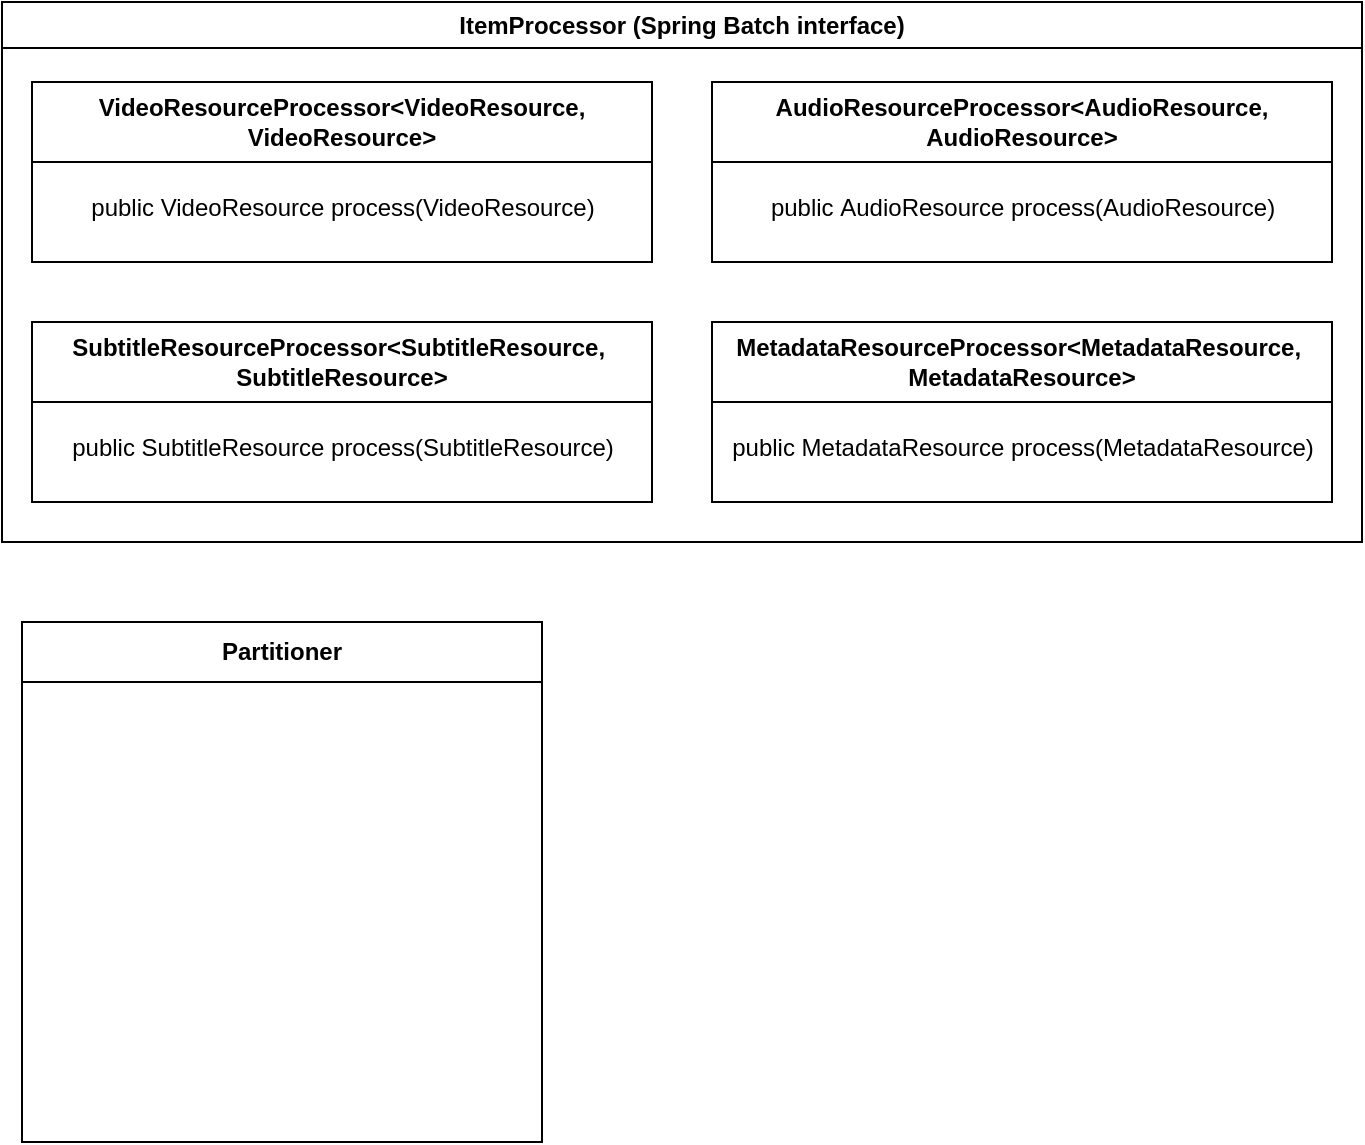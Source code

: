 <mxfile version="21.7.2" type="github">
  <diagram id="C5RBs43oDa-KdzZeNtuy" name="Page-1">
    <mxGraphModel dx="796" dy="511" grid="1" gridSize="10" guides="1" tooltips="1" connect="1" arrows="1" fold="1" page="1" pageScale="1" pageWidth="827" pageHeight="1169" math="0" shadow="0">
      <root>
        <mxCell id="WIyWlLk6GJQsqaUBKTNV-0" />
        <mxCell id="WIyWlLk6GJQsqaUBKTNV-1" parent="WIyWlLk6GJQsqaUBKTNV-0" />
        <mxCell id="xhrcqTqYB2kPX1ObUqS4-6" value="ItemProcessor (Spring Batch interface)" style="swimlane;whiteSpace=wrap;html=1;" vertex="1" parent="WIyWlLk6GJQsqaUBKTNV-1">
          <mxGeometry x="130" y="70" width="680" height="270" as="geometry" />
        </mxCell>
        <mxCell id="xhrcqTqYB2kPX1ObUqS4-8" value="VideoResourceProcessor&amp;lt;VideoResource, VideoResource&amp;gt;" style="swimlane;whiteSpace=wrap;html=1;startSize=40;" vertex="1" parent="xhrcqTqYB2kPX1ObUqS4-6">
          <mxGeometry x="15" y="40" width="310" height="90" as="geometry" />
        </mxCell>
        <mxCell id="xhrcqTqYB2kPX1ObUqS4-11" value="public VideoResource process(VideoResource)" style="text;html=1;align=center;verticalAlign=middle;resizable=0;points=[];autosize=1;strokeColor=none;fillColor=none;" vertex="1" parent="xhrcqTqYB2kPX1ObUqS4-8">
          <mxGeometry x="15" y="48" width="280" height="30" as="geometry" />
        </mxCell>
        <mxCell id="xhrcqTqYB2kPX1ObUqS4-12" value="&lt;div&gt;AudioResourceProcessor&amp;lt;AudioResource, &lt;br&gt;&lt;/div&gt;&lt;div&gt;AudioResource&amp;gt;&lt;/div&gt;" style="swimlane;whiteSpace=wrap;html=1;startSize=40;" vertex="1" parent="xhrcqTqYB2kPX1ObUqS4-6">
          <mxGeometry x="355" y="40" width="310" height="90" as="geometry" />
        </mxCell>
        <mxCell id="xhrcqTqYB2kPX1ObUqS4-13" value="public&amp;nbsp;AudioResource process(AudioResource)" style="text;html=1;align=center;verticalAlign=middle;resizable=0;points=[];autosize=1;strokeColor=none;fillColor=none;" vertex="1" parent="xhrcqTqYB2kPX1ObUqS4-12">
          <mxGeometry x="15" y="48" width="280" height="30" as="geometry" />
        </mxCell>
        <mxCell id="xhrcqTqYB2kPX1ObUqS4-14" value="&lt;div&gt;SubtitleResourceProcessor&amp;lt;SubtitleResource,&amp;nbsp;&lt;br&gt;&lt;/div&gt;&lt;div&gt;SubtitleResource&amp;gt;&lt;/div&gt;" style="swimlane;whiteSpace=wrap;html=1;startSize=40;" vertex="1" parent="xhrcqTqYB2kPX1ObUqS4-6">
          <mxGeometry x="15" y="160" width="310" height="90" as="geometry" />
        </mxCell>
        <mxCell id="xhrcqTqYB2kPX1ObUqS4-15" value="public&amp;nbsp;SubtitleResource process(SubtitleResource)" style="text;html=1;align=center;verticalAlign=middle;resizable=0;points=[];autosize=1;strokeColor=none;fillColor=none;" vertex="1" parent="xhrcqTqYB2kPX1ObUqS4-14">
          <mxGeometry x="10" y="48" width="290" height="30" as="geometry" />
        </mxCell>
        <mxCell id="xhrcqTqYB2kPX1ObUqS4-16" value="&lt;div&gt;MetadataResourceProcessor&amp;lt;MetadataResource,&amp;nbsp;&lt;br&gt;&lt;/div&gt;&lt;div&gt;MetadataResource&amp;gt;&lt;/div&gt;" style="swimlane;whiteSpace=wrap;html=1;startSize=40;" vertex="1" parent="xhrcqTqYB2kPX1ObUqS4-6">
          <mxGeometry x="355" y="160" width="310" height="90" as="geometry" />
        </mxCell>
        <mxCell id="xhrcqTqYB2kPX1ObUqS4-17" value="public&amp;nbsp;MetadataResource process(MetadataResource)" style="text;html=1;align=center;verticalAlign=middle;resizable=0;points=[];autosize=1;strokeColor=none;fillColor=none;" vertex="1" parent="xhrcqTqYB2kPX1ObUqS4-16">
          <mxGeometry y="48" width="310" height="30" as="geometry" />
        </mxCell>
        <mxCell id="xhrcqTqYB2kPX1ObUqS4-32" value="Partitioner" style="swimlane;whiteSpace=wrap;html=1;startSize=30;" vertex="1" parent="WIyWlLk6GJQsqaUBKTNV-1">
          <mxGeometry x="140" y="380" width="260" height="260" as="geometry" />
        </mxCell>
      </root>
    </mxGraphModel>
  </diagram>
</mxfile>
